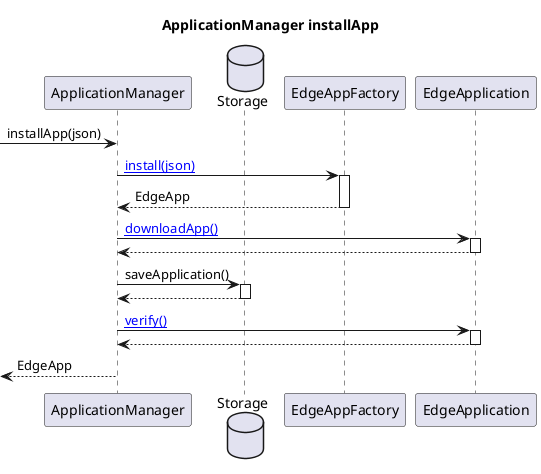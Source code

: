 @startuml
title "ApplicationManager installApp"

participant ApplicationManager as AM
database Storage as Stor
participant EdgeAppFactory as EAF
participant EdgeApplication as EApp

[->AM: installApp(json)


AM->EAF ++: [[http://www.plantuml.com/plantuml/proxy?cache=no&src=https://raw.githubusercontent.com/se-edge/diagrams/develop/ApplicationManager/EdgeAppFactory.install.puml&fmt=svg install(json)]]
EAF-->AM --: EdgeApp

AM->EApp ++: [[http://www.plantuml.com/plantuml/proxy?cache=no&src=https://raw.githubusercontent.com/se-edge/diagrams/develop/ApplicationManager/ComposeApplication.downloadApp.puml&fmt=svg downloadApp()]]
EApp-->AM --:

AM->Stor ++: saveApplication()
Stor-->AM --:

AM->EApp ++: [[http://www.plantuml.com/plantuml/proxy?cache=no&src=https://raw.githubusercontent.com/se-edge/diagrams/develop/ApplicationManager/ComposeApplication.verify.puml&fmt=svg verify()]]
EApp-->AM --:

AM-->[: EdgeApp
@enduml
